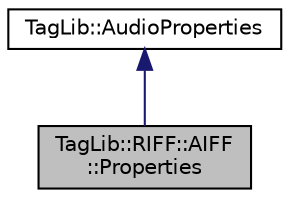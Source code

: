digraph "TagLib::RIFF::AIFF::Properties"
{
  edge [fontname="Helvetica",fontsize="10",labelfontname="Helvetica",labelfontsize="10"];
  node [fontname="Helvetica",fontsize="10",shape=record];
  Node1 [label="TagLib::RIFF::AIFF\l::Properties",height=0.2,width=0.4,color="black", fillcolor="grey75", style="filled" fontcolor="black"];
  Node2 -> Node1 [dir="back",color="midnightblue",fontsize="10",style="solid",fontname="Helvetica"];
  Node2 [label="TagLib::AudioProperties",height=0.2,width=0.4,color="black", fillcolor="white", style="filled",URL="$class_tag_lib_1_1_audio_properties.html",tooltip="A simple, abstract interface to common audio properties. "];
}
